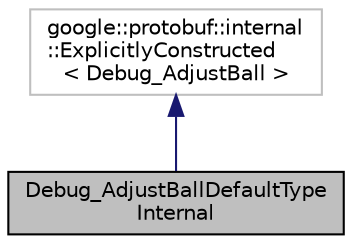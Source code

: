 digraph "Debug_AdjustBallDefaultTypeInternal"
{
 // INTERACTIVE_SVG=YES
  edge [fontname="Helvetica",fontsize="10",labelfontname="Helvetica",labelfontsize="10"];
  node [fontname="Helvetica",fontsize="10",shape=record];
  Node1 [label="Debug_AdjustBallDefaultType\lInternal",height=0.2,width=0.4,color="black", fillcolor="grey75", style="filled", fontcolor="black"];
  Node2 -> Node1 [dir="back",color="midnightblue",fontsize="10",style="solid",fontname="Helvetica"];
  Node2 [label="google::protobuf::internal\l::ExplicitlyConstructed\l\< Debug_AdjustBall \>",height=0.2,width=0.4,color="grey75", fillcolor="white", style="filled"];
}
